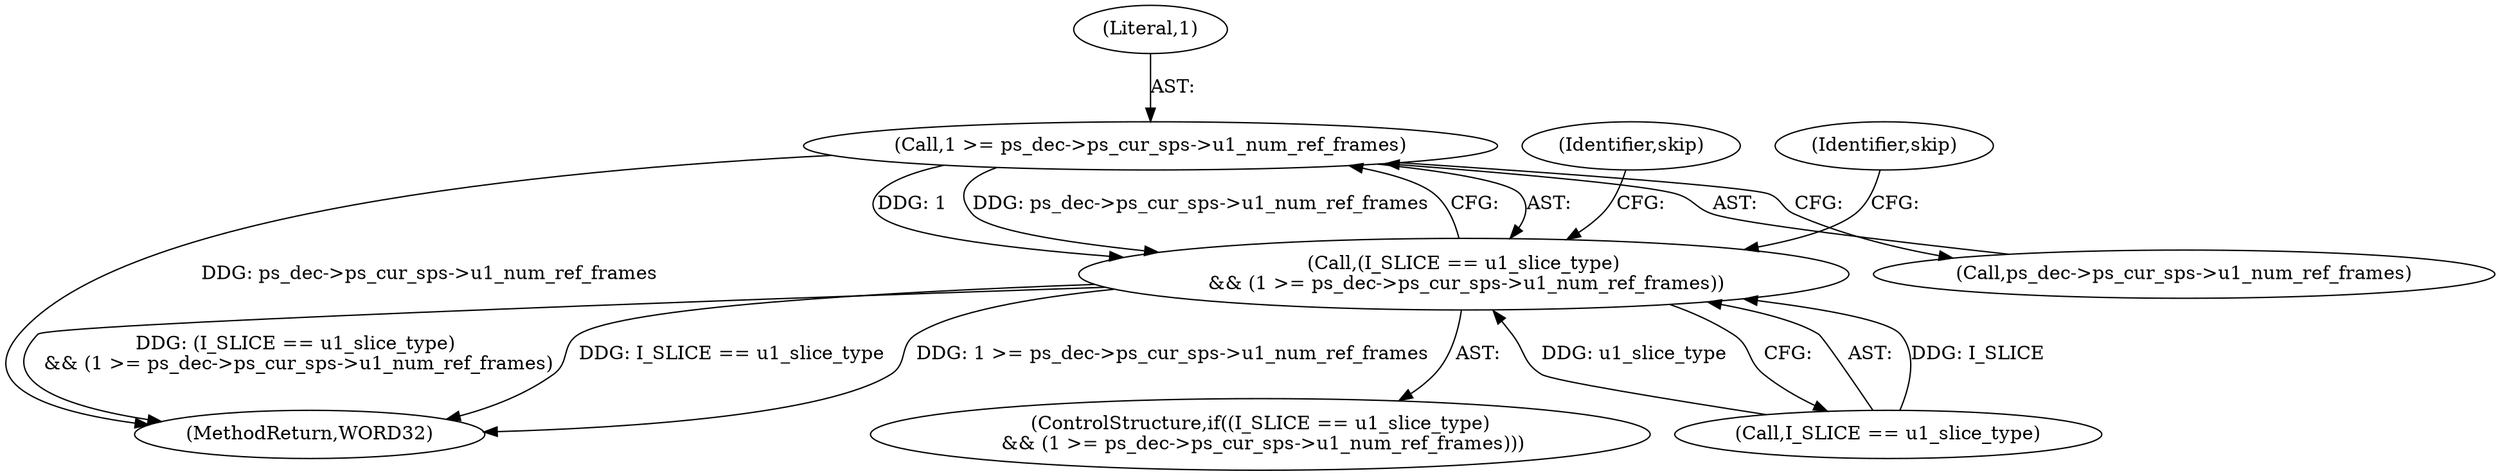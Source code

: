 digraph "0_Android_0b23c81c3dd9ec38f7e6806a3955fed1925541a0_2@pointer" {
"1000344" [label="(Call,1 >= ps_dec->ps_cur_sps->u1_num_ref_frames)"];
"1000340" [label="(Call,(I_SLICE == u1_slice_type)\n && (1 >= ps_dec->ps_cur_sps->u1_num_ref_frames))"];
"1000345" [label="(Literal,1)"];
"1000344" [label="(Call,1 >= ps_dec->ps_cur_sps->u1_num_ref_frames)"];
"1000339" [label="(ControlStructure,if((I_SLICE == u1_slice_type)\n && (1 >= ps_dec->ps_cur_sps->u1_num_ref_frames)))"];
"1002619" [label="(MethodReturn,WORD32)"];
"1000341" [label="(Call,I_SLICE == u1_slice_type)"];
"1000353" [label="(Identifier,skip)"];
"1000340" [label="(Call,(I_SLICE == u1_slice_type)\n && (1 >= ps_dec->ps_cur_sps->u1_num_ref_frames))"];
"1000346" [label="(Call,ps_dec->ps_cur_sps->u1_num_ref_frames)"];
"1000363" [label="(Identifier,skip)"];
"1000344" -> "1000340"  [label="AST: "];
"1000344" -> "1000346"  [label="CFG: "];
"1000345" -> "1000344"  [label="AST: "];
"1000346" -> "1000344"  [label="AST: "];
"1000340" -> "1000344"  [label="CFG: "];
"1000344" -> "1002619"  [label="DDG: ps_dec->ps_cur_sps->u1_num_ref_frames"];
"1000344" -> "1000340"  [label="DDG: 1"];
"1000344" -> "1000340"  [label="DDG: ps_dec->ps_cur_sps->u1_num_ref_frames"];
"1000340" -> "1000339"  [label="AST: "];
"1000340" -> "1000341"  [label="CFG: "];
"1000341" -> "1000340"  [label="AST: "];
"1000353" -> "1000340"  [label="CFG: "];
"1000363" -> "1000340"  [label="CFG: "];
"1000340" -> "1002619"  [label="DDG: 1 >= ps_dec->ps_cur_sps->u1_num_ref_frames"];
"1000340" -> "1002619"  [label="DDG: (I_SLICE == u1_slice_type)\n && (1 >= ps_dec->ps_cur_sps->u1_num_ref_frames)"];
"1000340" -> "1002619"  [label="DDG: I_SLICE == u1_slice_type"];
"1000341" -> "1000340"  [label="DDG: I_SLICE"];
"1000341" -> "1000340"  [label="DDG: u1_slice_type"];
}
